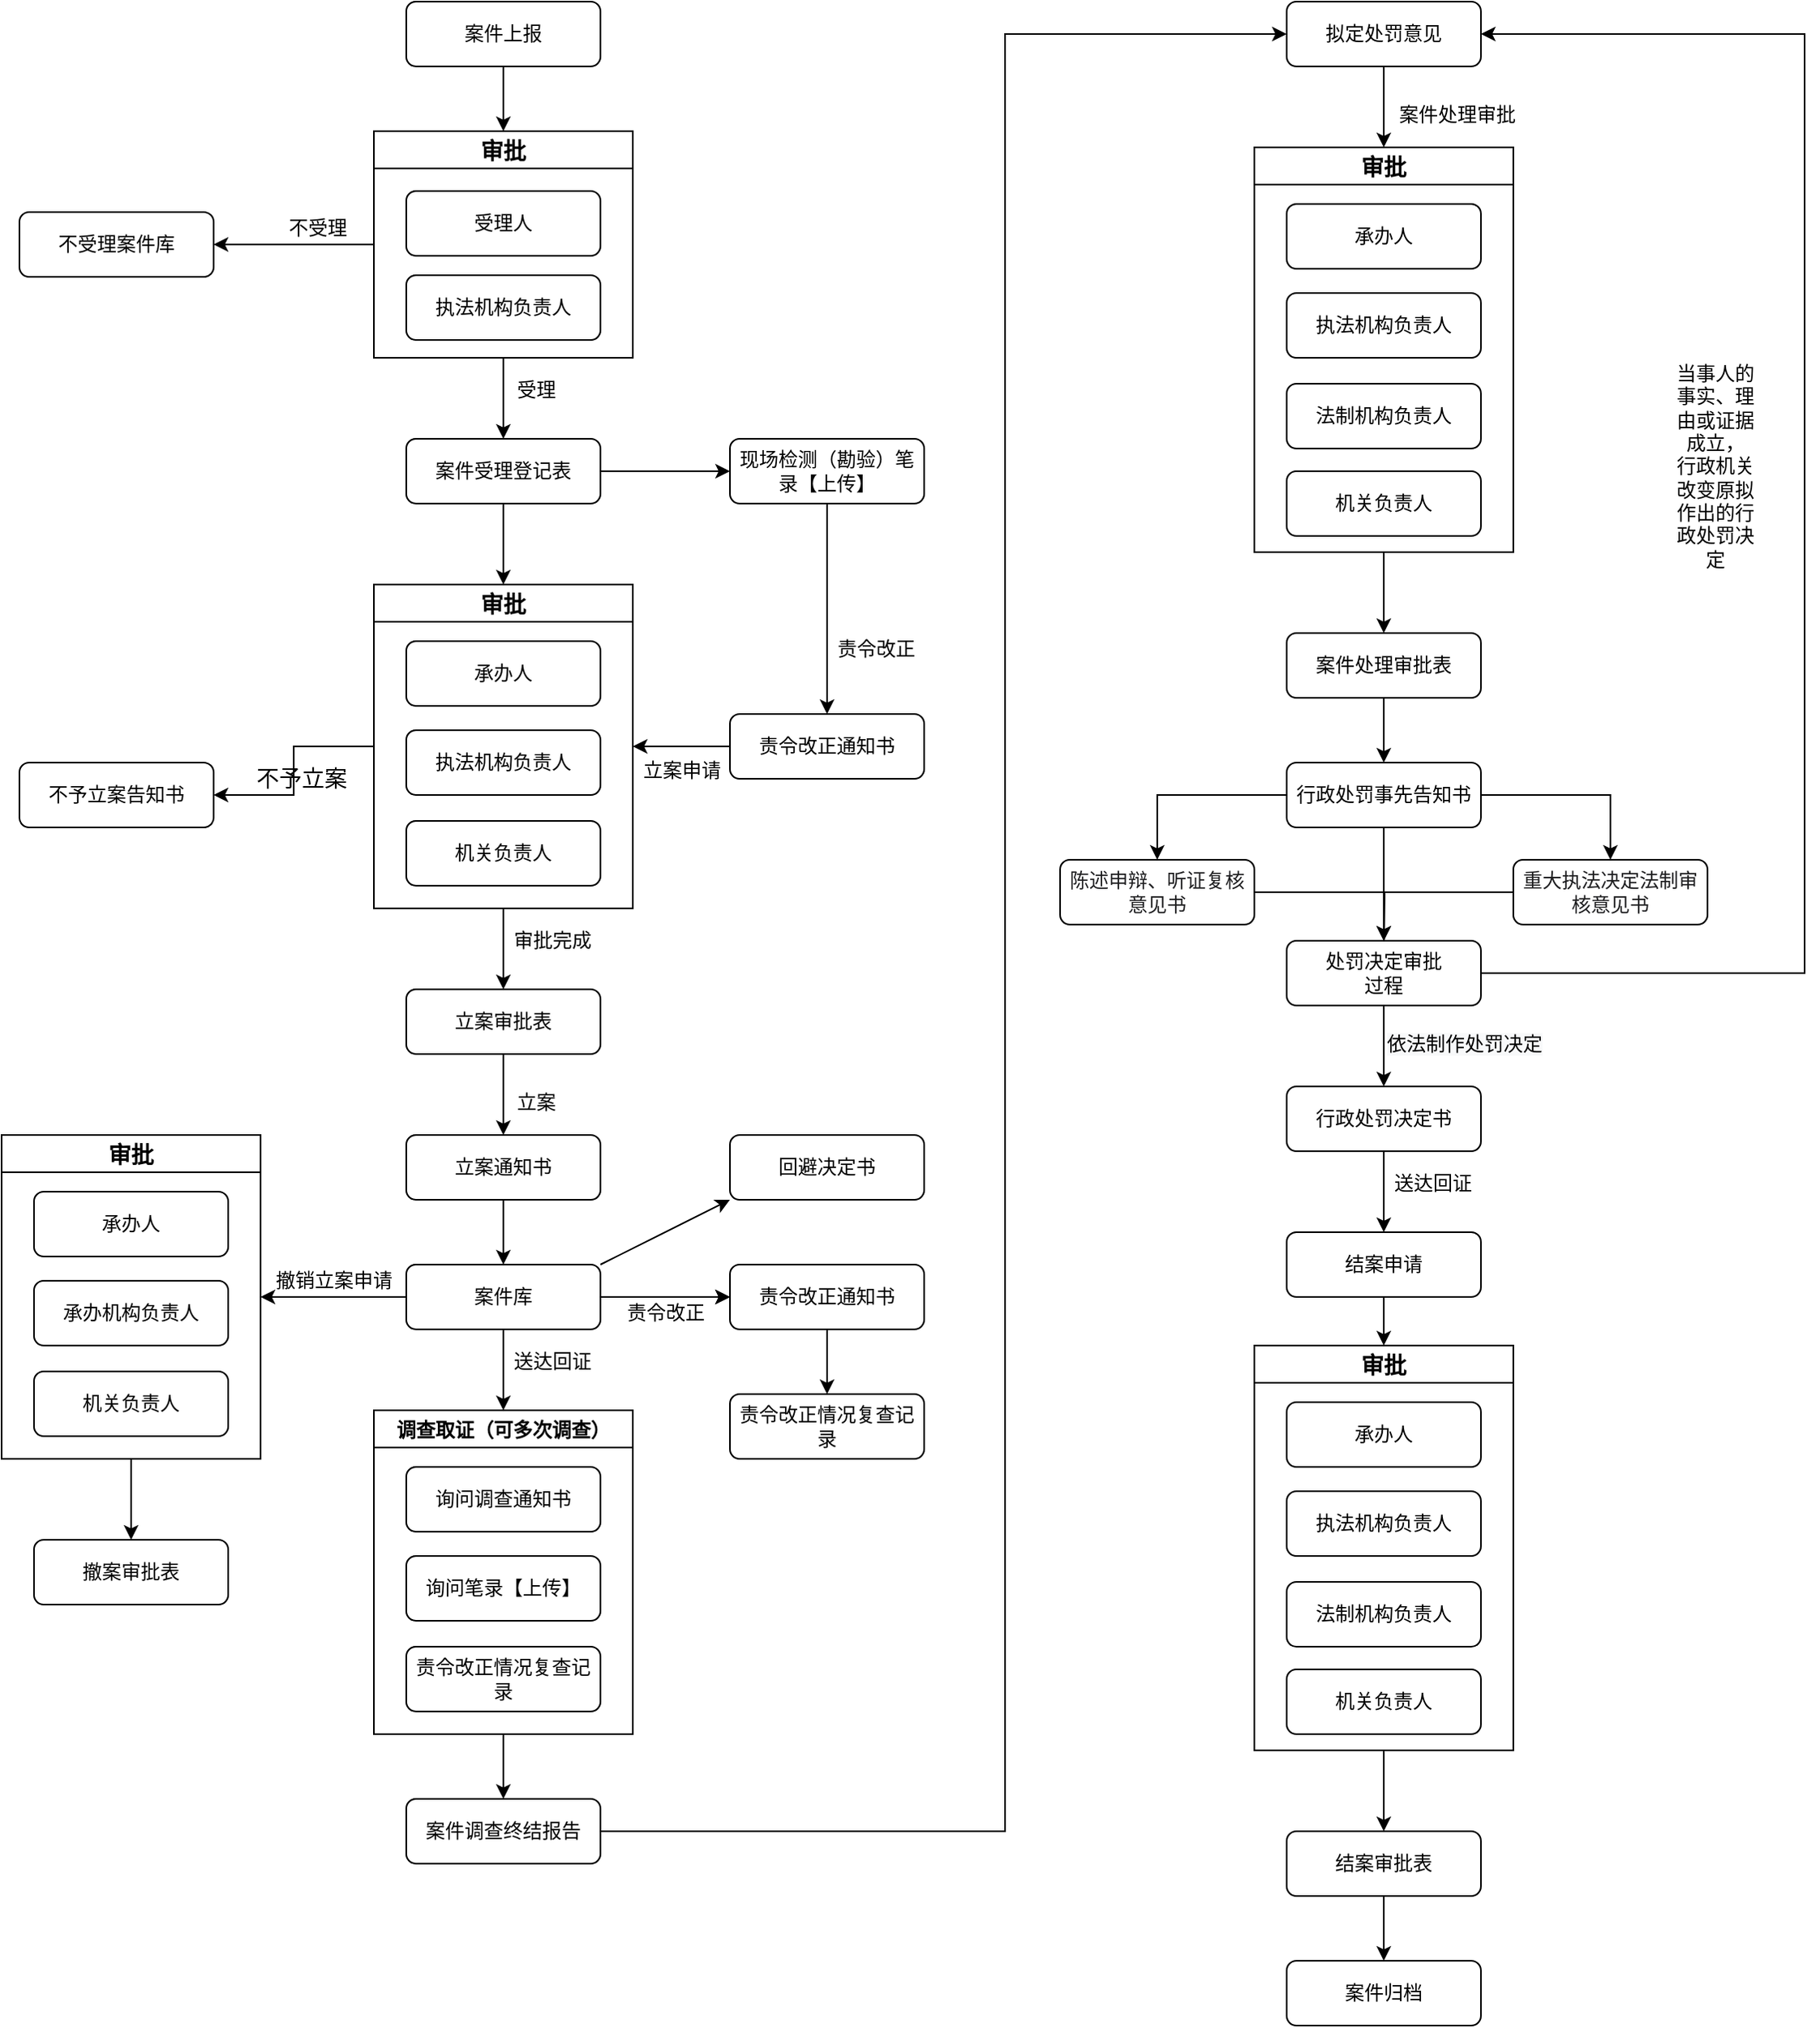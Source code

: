 <mxfile version="20.0.1" type="github">
  <diagram id="AYT4Q2zciEqor3gPtoe8" name="第 1 页">
    <mxGraphModel dx="595" dy="762" grid="1" gridSize="10" guides="1" tooltips="1" connect="1" arrows="1" fold="1" page="1" pageScale="1" pageWidth="827" pageHeight="1169" math="0" shadow="0">
      <root>
        <mxCell id="0" />
        <mxCell id="1" parent="0" />
        <mxCell id="3ToZKMEG0U51xlBFQ3Zl-1" style="edgeStyle=orthogonalEdgeStyle;rounded=0;orthogonalLoop=1;jettySize=auto;html=1;exitX=0.5;exitY=1;exitDx=0;exitDy=0;entryX=0.5;entryY=0;entryDx=0;entryDy=0;fontSize=14;" edge="1" parent="1" source="3ToZKMEG0U51xlBFQ3Zl-2" target="3ToZKMEG0U51xlBFQ3Zl-14">
          <mxGeometry relative="1" as="geometry" />
        </mxCell>
        <mxCell id="3ToZKMEG0U51xlBFQ3Zl-2" value="案件上报" style="rounded=1;whiteSpace=wrap;html=1;fontSize=12;glass=0;strokeWidth=1;shadow=0;" vertex="1" parent="1">
          <mxGeometry x="1250" y="120" width="120" height="40" as="geometry" />
        </mxCell>
        <mxCell id="3ToZKMEG0U51xlBFQ3Zl-3" value="" style="edgeStyle=orthogonalEdgeStyle;rounded=0;orthogonalLoop=1;jettySize=auto;html=1;fontFamily=Helvetica;fontSize=12;fontColor=default;" edge="1" parent="1" source="3ToZKMEG0U51xlBFQ3Zl-5" target="3ToZKMEG0U51xlBFQ3Zl-52">
          <mxGeometry relative="1" as="geometry" />
        </mxCell>
        <mxCell id="3ToZKMEG0U51xlBFQ3Zl-4" style="edgeStyle=orthogonalEdgeStyle;rounded=0;orthogonalLoop=1;jettySize=auto;html=1;entryX=0.5;entryY=0;entryDx=0;entryDy=0;fontFamily=Helvetica;fontSize=12;fontColor=default;" edge="1" parent="1" source="3ToZKMEG0U51xlBFQ3Zl-5" target="3ToZKMEG0U51xlBFQ3Zl-22">
          <mxGeometry relative="1" as="geometry" />
        </mxCell>
        <mxCell id="3ToZKMEG0U51xlBFQ3Zl-5" value="案件受理登记表" style="rounded=1;whiteSpace=wrap;html=1;fontSize=12;glass=0;strokeWidth=1;shadow=0;" vertex="1" parent="1">
          <mxGeometry x="1250" y="390" width="120" height="40" as="geometry" />
        </mxCell>
        <mxCell id="3ToZKMEG0U51xlBFQ3Zl-6" value="" style="edgeStyle=orthogonalEdgeStyle;rounded=0;orthogonalLoop=1;jettySize=auto;html=1;fontSize=14;" edge="1" parent="1" source="3ToZKMEG0U51xlBFQ3Zl-7" target="3ToZKMEG0U51xlBFQ3Zl-9">
          <mxGeometry relative="1" as="geometry" />
        </mxCell>
        <mxCell id="3ToZKMEG0U51xlBFQ3Zl-7" value="立案审批表" style="rounded=1;whiteSpace=wrap;html=1;fontSize=12;glass=0;strokeWidth=1;shadow=0;" vertex="1" parent="1">
          <mxGeometry x="1250" y="730" width="120" height="40" as="geometry" />
        </mxCell>
        <mxCell id="3ToZKMEG0U51xlBFQ3Zl-8" value="" style="edgeStyle=orthogonalEdgeStyle;rounded=0;orthogonalLoop=1;jettySize=auto;html=1;fontFamily=Helvetica;fontSize=12;fontColor=default;" edge="1" parent="1" source="3ToZKMEG0U51xlBFQ3Zl-9" target="3ToZKMEG0U51xlBFQ3Zl-33">
          <mxGeometry relative="1" as="geometry" />
        </mxCell>
        <mxCell id="3ToZKMEG0U51xlBFQ3Zl-9" value="立案通知书" style="rounded=1;whiteSpace=wrap;html=1;fontSize=12;glass=0;strokeWidth=1;shadow=0;" vertex="1" parent="1">
          <mxGeometry x="1250" y="820" width="120" height="40" as="geometry" />
        </mxCell>
        <mxCell id="3ToZKMEG0U51xlBFQ3Zl-10" value="不予立案告知书" style="rounded=1;whiteSpace=wrap;html=1;fontSize=12;glass=0;strokeWidth=1;shadow=0;" vertex="1" parent="1">
          <mxGeometry x="1011" y="590" width="120" height="40" as="geometry" />
        </mxCell>
        <mxCell id="3ToZKMEG0U51xlBFQ3Zl-11" value="不予立案" style="text;html=1;align=center;verticalAlign=middle;resizable=0;points=[];autosize=1;strokeColor=none;fillColor=none;fontSize=14;" vertex="1" parent="1">
          <mxGeometry x="1150" y="590" width="70" height="20" as="geometry" />
        </mxCell>
        <mxCell id="3ToZKMEG0U51xlBFQ3Zl-12" value="" style="edgeStyle=orthogonalEdgeStyle;rounded=0;orthogonalLoop=1;jettySize=auto;html=1;fontFamily=Helvetica;fontSize=12;fontColor=default;entryX=1;entryY=0.5;entryDx=0;entryDy=0;" edge="1" parent="1" source="3ToZKMEG0U51xlBFQ3Zl-14" target="3ToZKMEG0U51xlBFQ3Zl-18">
          <mxGeometry relative="1" as="geometry">
            <mxPoint x="1090" y="320" as="targetPoint" />
          </mxGeometry>
        </mxCell>
        <mxCell id="3ToZKMEG0U51xlBFQ3Zl-13" style="edgeStyle=orthogonalEdgeStyle;rounded=0;orthogonalLoop=1;jettySize=auto;html=1;exitX=0.5;exitY=1;exitDx=0;exitDy=0;fontFamily=Helvetica;fontSize=12;fontColor=default;" edge="1" parent="1" source="3ToZKMEG0U51xlBFQ3Zl-14" target="3ToZKMEG0U51xlBFQ3Zl-5">
          <mxGeometry relative="1" as="geometry" />
        </mxCell>
        <mxCell id="3ToZKMEG0U51xlBFQ3Zl-14" value="审批" style="swimlane;fontSize=14;" vertex="1" parent="1">
          <mxGeometry x="1230" y="200" width="160" height="140" as="geometry" />
        </mxCell>
        <mxCell id="3ToZKMEG0U51xlBFQ3Zl-15" value="受理人" style="rounded=1;whiteSpace=wrap;html=1;fontSize=12;glass=0;strokeWidth=1;shadow=0;" vertex="1" parent="3ToZKMEG0U51xlBFQ3Zl-14">
          <mxGeometry x="20" y="37" width="120" height="40" as="geometry" />
        </mxCell>
        <mxCell id="3ToZKMEG0U51xlBFQ3Zl-16" value="执法机构负责人" style="rounded=1;whiteSpace=wrap;html=1;fontSize=12;glass=0;strokeWidth=1;shadow=0;" vertex="1" parent="3ToZKMEG0U51xlBFQ3Zl-14">
          <mxGeometry x="20" y="89" width="120" height="40" as="geometry" />
        </mxCell>
        <mxCell id="3ToZKMEG0U51xlBFQ3Zl-17" value="不受理" style="text;html=1;align=center;verticalAlign=middle;resizable=0;points=[];autosize=1;strokeColor=none;fillColor=none;fontSize=12;fontFamily=Helvetica;fontColor=default;" vertex="1" parent="1">
          <mxGeometry x="1170" y="250" width="50" height="20" as="geometry" />
        </mxCell>
        <mxCell id="3ToZKMEG0U51xlBFQ3Zl-18" value="不受理案件库" style="rounded=1;whiteSpace=wrap;html=1;fontSize=12;glass=0;strokeWidth=1;shadow=0;" vertex="1" parent="1">
          <mxGeometry x="1011" y="250" width="120" height="40" as="geometry" />
        </mxCell>
        <mxCell id="3ToZKMEG0U51xlBFQ3Zl-19" value="受理" style="text;html=1;align=center;verticalAlign=middle;resizable=0;points=[];autosize=1;strokeColor=none;fillColor=none;fontSize=12;fontFamily=Helvetica;fontColor=default;" vertex="1" parent="1">
          <mxGeometry x="1310" y="350" width="40" height="20" as="geometry" />
        </mxCell>
        <mxCell id="3ToZKMEG0U51xlBFQ3Zl-20" style="edgeStyle=orthogonalEdgeStyle;rounded=0;orthogonalLoop=1;jettySize=auto;html=1;exitX=0.5;exitY=1;exitDx=0;exitDy=0;fontFamily=Helvetica;fontSize=12;fontColor=default;" edge="1" parent="1" source="3ToZKMEG0U51xlBFQ3Zl-22" target="3ToZKMEG0U51xlBFQ3Zl-7">
          <mxGeometry relative="1" as="geometry" />
        </mxCell>
        <mxCell id="3ToZKMEG0U51xlBFQ3Zl-21" style="edgeStyle=orthogonalEdgeStyle;rounded=0;orthogonalLoop=1;jettySize=auto;html=1;exitX=0;exitY=0.5;exitDx=0;exitDy=0;fontFamily=Helvetica;fontSize=12;fontColor=default;" edge="1" parent="1" source="3ToZKMEG0U51xlBFQ3Zl-22" target="3ToZKMEG0U51xlBFQ3Zl-10">
          <mxGeometry relative="1" as="geometry" />
        </mxCell>
        <mxCell id="3ToZKMEG0U51xlBFQ3Zl-22" value="审批" style="swimlane;fontSize=14;" vertex="1" parent="1">
          <mxGeometry x="1230" y="480" width="160" height="200" as="geometry" />
        </mxCell>
        <mxCell id="3ToZKMEG0U51xlBFQ3Zl-23" value="承办人" style="rounded=1;whiteSpace=wrap;html=1;fontSize=12;glass=0;strokeWidth=1;shadow=0;" vertex="1" parent="3ToZKMEG0U51xlBFQ3Zl-22">
          <mxGeometry x="20" y="35" width="120" height="40" as="geometry" />
        </mxCell>
        <mxCell id="3ToZKMEG0U51xlBFQ3Zl-24" value="执法机构负责人" style="rounded=1;whiteSpace=wrap;html=1;fontSize=12;glass=0;strokeWidth=1;shadow=0;" vertex="1" parent="3ToZKMEG0U51xlBFQ3Zl-22">
          <mxGeometry x="20" y="90" width="120" height="40" as="geometry" />
        </mxCell>
        <mxCell id="3ToZKMEG0U51xlBFQ3Zl-25" value="机关负责人" style="rounded=1;whiteSpace=wrap;html=1;fontSize=12;glass=0;strokeWidth=1;shadow=0;" vertex="1" parent="3ToZKMEG0U51xlBFQ3Zl-22">
          <mxGeometry x="20" y="146" width="120" height="40" as="geometry" />
        </mxCell>
        <mxCell id="3ToZKMEG0U51xlBFQ3Zl-26" value="立案申请" style="text;html=1;align=center;verticalAlign=middle;resizable=0;points=[];autosize=1;strokeColor=none;fillColor=none;fontSize=12;fontFamily=Helvetica;fontColor=default;" vertex="1" parent="1">
          <mxGeometry x="1390" y="585" width="60" height="20" as="geometry" />
        </mxCell>
        <mxCell id="3ToZKMEG0U51xlBFQ3Zl-27" value="立案" style="text;html=1;align=center;verticalAlign=middle;resizable=0;points=[];autosize=1;strokeColor=none;fillColor=none;fontSize=12;fontFamily=Helvetica;fontColor=default;" vertex="1" parent="1">
          <mxGeometry x="1310" y="790" width="40" height="20" as="geometry" />
        </mxCell>
        <mxCell id="3ToZKMEG0U51xlBFQ3Zl-28" value="" style="edgeStyle=orthogonalEdgeStyle;rounded=0;orthogonalLoop=1;jettySize=auto;html=1;fontFamily=Helvetica;fontSize=12;fontColor=default;entryX=0.5;entryY=0;entryDx=0;entryDy=0;" edge="1" parent="1" source="3ToZKMEG0U51xlBFQ3Zl-33" target="3ToZKMEG0U51xlBFQ3Zl-42">
          <mxGeometry relative="1" as="geometry">
            <mxPoint x="1310" y="1100" as="targetPoint" />
          </mxGeometry>
        </mxCell>
        <mxCell id="3ToZKMEG0U51xlBFQ3Zl-30" value="" style="edgeStyle=orthogonalEdgeStyle;rounded=0;orthogonalLoop=1;jettySize=auto;html=1;fontFamily=Helvetica;fontSize=12;fontColor=default;" edge="1" parent="1" source="3ToZKMEG0U51xlBFQ3Zl-33" target="3ToZKMEG0U51xlBFQ3Zl-47">
          <mxGeometry relative="1" as="geometry" />
        </mxCell>
        <mxCell id="3ToZKMEG0U51xlBFQ3Zl-31" value="" style="edgeStyle=orthogonalEdgeStyle;rounded=0;orthogonalLoop=1;jettySize=auto;html=1;fontFamily=Helvetica;fontSize=12;fontColor=default;" edge="1" parent="1" source="3ToZKMEG0U51xlBFQ3Zl-33" target="3ToZKMEG0U51xlBFQ3Zl-47">
          <mxGeometry relative="1" as="geometry" />
        </mxCell>
        <mxCell id="3ToZKMEG0U51xlBFQ3Zl-32" style="rounded=0;orthogonalLoop=1;jettySize=auto;html=1;exitX=1;exitY=0;exitDx=0;exitDy=0;entryX=0;entryY=1;entryDx=0;entryDy=0;fontFamily=Helvetica;fontSize=12;fontColor=default;" edge="1" parent="1" source="3ToZKMEG0U51xlBFQ3Zl-33" target="3ToZKMEG0U51xlBFQ3Zl-49">
          <mxGeometry relative="1" as="geometry" />
        </mxCell>
        <mxCell id="3ToZKMEG0U51xlBFQ3Zl-99" style="edgeStyle=orthogonalEdgeStyle;rounded=0;orthogonalLoop=1;jettySize=auto;html=1;entryX=1;entryY=0.5;entryDx=0;entryDy=0;" edge="1" parent="1" source="3ToZKMEG0U51xlBFQ3Zl-33" target="3ToZKMEG0U51xlBFQ3Zl-36">
          <mxGeometry relative="1" as="geometry" />
        </mxCell>
        <mxCell id="3ToZKMEG0U51xlBFQ3Zl-33" value="案件库" style="rounded=1;whiteSpace=wrap;html=1;fontSize=12;glass=0;strokeWidth=1;shadow=0;" vertex="1" parent="1">
          <mxGeometry x="1250" y="900" width="120" height="40" as="geometry" />
        </mxCell>
        <mxCell id="3ToZKMEG0U51xlBFQ3Zl-34" value="撤案审批表" style="rounded=1;whiteSpace=wrap;html=1;fontSize=12;glass=0;strokeWidth=1;shadow=0;" vertex="1" parent="1">
          <mxGeometry x="1020" y="1070" width="120" height="40" as="geometry" />
        </mxCell>
        <mxCell id="3ToZKMEG0U51xlBFQ3Zl-35" style="edgeStyle=orthogonalEdgeStyle;rounded=0;orthogonalLoop=1;jettySize=auto;html=1;fontFamily=Helvetica;fontSize=12;fontColor=default;" edge="1" parent="1" source="3ToZKMEG0U51xlBFQ3Zl-36" target="3ToZKMEG0U51xlBFQ3Zl-34">
          <mxGeometry relative="1" as="geometry" />
        </mxCell>
        <mxCell id="3ToZKMEG0U51xlBFQ3Zl-36" value="审批" style="swimlane;fontSize=14;" vertex="1" parent="1">
          <mxGeometry x="1000" y="820" width="160" height="200" as="geometry" />
        </mxCell>
        <mxCell id="3ToZKMEG0U51xlBFQ3Zl-37" value="承办人" style="rounded=1;whiteSpace=wrap;html=1;fontSize=12;glass=0;strokeWidth=1;shadow=0;" vertex="1" parent="3ToZKMEG0U51xlBFQ3Zl-36">
          <mxGeometry x="20" y="35" width="120" height="40" as="geometry" />
        </mxCell>
        <mxCell id="3ToZKMEG0U51xlBFQ3Zl-38" value="承办机构负责人" style="rounded=1;whiteSpace=wrap;html=1;fontSize=12;glass=0;strokeWidth=1;shadow=0;" vertex="1" parent="3ToZKMEG0U51xlBFQ3Zl-36">
          <mxGeometry x="20" y="90" width="120" height="40" as="geometry" />
        </mxCell>
        <mxCell id="3ToZKMEG0U51xlBFQ3Zl-39" value="机关负责人" style="rounded=1;whiteSpace=wrap;html=1;fontSize=12;glass=0;strokeWidth=1;shadow=0;" vertex="1" parent="3ToZKMEG0U51xlBFQ3Zl-36">
          <mxGeometry x="20" y="146" width="120" height="40" as="geometry" />
        </mxCell>
        <mxCell id="3ToZKMEG0U51xlBFQ3Zl-40" value="撤销立案申请" style="text;html=1;align=center;verticalAlign=middle;resizable=0;points=[];autosize=1;strokeColor=none;fillColor=none;fontSize=12;fontFamily=Helvetica;fontColor=default;" vertex="1" parent="1">
          <mxGeometry x="1160" y="900" width="90" height="20" as="geometry" />
        </mxCell>
        <mxCell id="3ToZKMEG0U51xlBFQ3Zl-41" style="edgeStyle=orthogonalEdgeStyle;rounded=0;orthogonalLoop=1;jettySize=auto;html=1;fontFamily=Helvetica;fontSize=12;fontColor=default;" edge="1" parent="1" source="3ToZKMEG0U51xlBFQ3Zl-42" target="3ToZKMEG0U51xlBFQ3Zl-59">
          <mxGeometry relative="1" as="geometry" />
        </mxCell>
        <mxCell id="3ToZKMEG0U51xlBFQ3Zl-42" value="调查取证（可多次调查）" style="swimlane;fontSize=12;" vertex="1" parent="1">
          <mxGeometry x="1230" y="990" width="160" height="200" as="geometry" />
        </mxCell>
        <mxCell id="3ToZKMEG0U51xlBFQ3Zl-43" value="询问调查通知书" style="rounded=1;whiteSpace=wrap;html=1;fontSize=12;glass=0;strokeWidth=1;shadow=0;" vertex="1" parent="3ToZKMEG0U51xlBFQ3Zl-42">
          <mxGeometry x="20" y="35" width="120" height="40" as="geometry" />
        </mxCell>
        <mxCell id="3ToZKMEG0U51xlBFQ3Zl-44" value="询问笔录【上传】" style="rounded=1;whiteSpace=wrap;html=1;fontSize=12;glass=0;strokeWidth=1;shadow=0;" vertex="1" parent="3ToZKMEG0U51xlBFQ3Zl-42">
          <mxGeometry x="20" y="90" width="120" height="40" as="geometry" />
        </mxCell>
        <mxCell id="3ToZKMEG0U51xlBFQ3Zl-45" value="责令改正情况复查记录" style="rounded=1;whiteSpace=wrap;html=1;fontSize=12;glass=0;strokeWidth=1;shadow=0;" vertex="1" parent="3ToZKMEG0U51xlBFQ3Zl-42">
          <mxGeometry x="20" y="146" width="120" height="40" as="geometry" />
        </mxCell>
        <mxCell id="3ToZKMEG0U51xlBFQ3Zl-46" value="" style="edgeStyle=orthogonalEdgeStyle;rounded=0;orthogonalLoop=1;jettySize=auto;html=1;fontFamily=Helvetica;fontSize=12;fontColor=default;" edge="1" parent="1" source="3ToZKMEG0U51xlBFQ3Zl-47" target="3ToZKMEG0U51xlBFQ3Zl-48">
          <mxGeometry relative="1" as="geometry" />
        </mxCell>
        <mxCell id="3ToZKMEG0U51xlBFQ3Zl-47" value="责令改正通知书" style="rounded=1;whiteSpace=wrap;html=1;fontSize=12;glass=0;strokeWidth=1;shadow=0;" vertex="1" parent="1">
          <mxGeometry x="1450" y="900" width="120" height="40" as="geometry" />
        </mxCell>
        <mxCell id="3ToZKMEG0U51xlBFQ3Zl-48" value="责令改正情况复查记录" style="rounded=1;whiteSpace=wrap;html=1;fontSize=12;glass=0;strokeWidth=1;shadow=0;" vertex="1" parent="1">
          <mxGeometry x="1450" y="980" width="120" height="40" as="geometry" />
        </mxCell>
        <mxCell id="3ToZKMEG0U51xlBFQ3Zl-49" value="回避决定书" style="rounded=1;whiteSpace=wrap;html=1;fontSize=12;glass=0;strokeWidth=1;shadow=0;" vertex="1" parent="1">
          <mxGeometry x="1450" y="820" width="120" height="40" as="geometry" />
        </mxCell>
        <mxCell id="3ToZKMEG0U51xlBFQ3Zl-50" value="责令改正" style="text;html=1;align=center;verticalAlign=middle;resizable=0;points=[];autosize=1;strokeColor=none;fillColor=none;fontSize=12;fontFamily=Helvetica;fontColor=default;" vertex="1" parent="1">
          <mxGeometry x="1380" y="920" width="60" height="20" as="geometry" />
        </mxCell>
        <mxCell id="3ToZKMEG0U51xlBFQ3Zl-51" style="edgeStyle=orthogonalEdgeStyle;rounded=0;orthogonalLoop=1;jettySize=auto;html=1;entryX=0.5;entryY=0;entryDx=0;entryDy=0;fontFamily=Helvetica;fontSize=12;fontColor=default;" edge="1" parent="1" source="3ToZKMEG0U51xlBFQ3Zl-52" target="3ToZKMEG0U51xlBFQ3Zl-54">
          <mxGeometry relative="1" as="geometry" />
        </mxCell>
        <mxCell id="3ToZKMEG0U51xlBFQ3Zl-52" value="现场检测（勘验）笔录【上传】" style="rounded=1;whiteSpace=wrap;html=1;fontSize=12;glass=0;strokeWidth=1;shadow=0;" vertex="1" parent="1">
          <mxGeometry x="1450" y="390" width="120" height="40" as="geometry" />
        </mxCell>
        <mxCell id="3ToZKMEG0U51xlBFQ3Zl-53" style="edgeStyle=orthogonalEdgeStyle;rounded=0;orthogonalLoop=1;jettySize=auto;html=1;entryX=1;entryY=0.5;entryDx=0;entryDy=0;fontFamily=Helvetica;fontSize=12;fontColor=default;" edge="1" parent="1" source="3ToZKMEG0U51xlBFQ3Zl-54" target="3ToZKMEG0U51xlBFQ3Zl-22">
          <mxGeometry relative="1" as="geometry" />
        </mxCell>
        <mxCell id="3ToZKMEG0U51xlBFQ3Zl-54" value="责令改正通知书" style="rounded=1;whiteSpace=wrap;html=1;fontSize=12;glass=0;strokeWidth=1;shadow=0;" vertex="1" parent="1">
          <mxGeometry x="1450" y="560" width="120" height="40" as="geometry" />
        </mxCell>
        <mxCell id="3ToZKMEG0U51xlBFQ3Zl-55" value="责令改正" style="text;html=1;align=center;verticalAlign=middle;resizable=0;points=[];autosize=1;strokeColor=none;fillColor=none;fontSize=12;fontFamily=Helvetica;fontColor=default;" vertex="1" parent="1">
          <mxGeometry x="1510" y="510" width="60" height="20" as="geometry" />
        </mxCell>
        <mxCell id="3ToZKMEG0U51xlBFQ3Zl-56" value="审批完成" style="text;html=1;align=center;verticalAlign=middle;resizable=0;points=[];autosize=1;strokeColor=none;fillColor=none;fontSize=12;fontFamily=Helvetica;fontColor=default;" vertex="1" parent="1">
          <mxGeometry x="1310" y="690" width="60" height="20" as="geometry" />
        </mxCell>
        <mxCell id="3ToZKMEG0U51xlBFQ3Zl-57" value="送达回证" style="text;html=1;align=center;verticalAlign=middle;resizable=0;points=[];autosize=1;strokeColor=none;fillColor=none;fontSize=12;fontFamily=Helvetica;fontColor=default;" vertex="1" parent="1">
          <mxGeometry x="1310" y="950" width="60" height="20" as="geometry" />
        </mxCell>
        <mxCell id="3ToZKMEG0U51xlBFQ3Zl-103" style="edgeStyle=orthogonalEdgeStyle;rounded=0;orthogonalLoop=1;jettySize=auto;html=1;exitX=1;exitY=0.5;exitDx=0;exitDy=0;entryX=0;entryY=0.5;entryDx=0;entryDy=0;" edge="1" parent="1" source="3ToZKMEG0U51xlBFQ3Zl-59" target="3ToZKMEG0U51xlBFQ3Zl-61">
          <mxGeometry relative="1" as="geometry">
            <Array as="points">
              <mxPoint x="1620" y="1250" />
              <mxPoint x="1620" y="140" />
            </Array>
          </mxGeometry>
        </mxCell>
        <mxCell id="3ToZKMEG0U51xlBFQ3Zl-59" value="案件调查终结报告" style="rounded=1;whiteSpace=wrap;html=1;fontSize=12;glass=0;strokeWidth=1;shadow=0;" vertex="1" parent="1">
          <mxGeometry x="1250" y="1230" width="120" height="40" as="geometry" />
        </mxCell>
        <mxCell id="3ToZKMEG0U51xlBFQ3Zl-60" value="" style="edgeStyle=orthogonalEdgeStyle;rounded=0;orthogonalLoop=1;jettySize=auto;html=1;fontFamily=Helvetica;fontSize=12;fontColor=default;entryX=0.5;entryY=0;entryDx=0;entryDy=0;" edge="1" parent="1" source="3ToZKMEG0U51xlBFQ3Zl-61" target="3ToZKMEG0U51xlBFQ3Zl-63">
          <mxGeometry relative="1" as="geometry">
            <mxPoint x="1854" y="400" as="targetPoint" />
          </mxGeometry>
        </mxCell>
        <mxCell id="3ToZKMEG0U51xlBFQ3Zl-61" value="拟定处罚意见" style="rounded=1;whiteSpace=wrap;html=1;fontSize=12;glass=0;strokeWidth=1;shadow=0;" vertex="1" parent="1">
          <mxGeometry x="1794" y="120" width="120" height="40" as="geometry" />
        </mxCell>
        <mxCell id="3ToZKMEG0U51xlBFQ3Zl-101" style="edgeStyle=orthogonalEdgeStyle;rounded=0;orthogonalLoop=1;jettySize=auto;html=1;entryX=0.5;entryY=0;entryDx=0;entryDy=0;" edge="1" parent="1" source="3ToZKMEG0U51xlBFQ3Zl-63" target="3ToZKMEG0U51xlBFQ3Zl-70">
          <mxGeometry relative="1" as="geometry" />
        </mxCell>
        <mxCell id="3ToZKMEG0U51xlBFQ3Zl-63" value="审批" style="swimlane;fontSize=14;" vertex="1" parent="1">
          <mxGeometry x="1774" y="210" width="160" height="250" as="geometry" />
        </mxCell>
        <mxCell id="3ToZKMEG0U51xlBFQ3Zl-64" value="承办人" style="rounded=1;whiteSpace=wrap;html=1;fontSize=12;glass=0;strokeWidth=1;shadow=0;" vertex="1" parent="3ToZKMEG0U51xlBFQ3Zl-63">
          <mxGeometry x="20" y="35" width="120" height="40" as="geometry" />
        </mxCell>
        <mxCell id="3ToZKMEG0U51xlBFQ3Zl-65" value="执法机构负责人" style="rounded=1;whiteSpace=wrap;html=1;fontSize=12;glass=0;strokeWidth=1;shadow=0;" vertex="1" parent="3ToZKMEG0U51xlBFQ3Zl-63">
          <mxGeometry x="20" y="90" width="120" height="40" as="geometry" />
        </mxCell>
        <mxCell id="3ToZKMEG0U51xlBFQ3Zl-66" value="法制机构负责人" style="rounded=1;whiteSpace=wrap;html=1;fontSize=12;glass=0;strokeWidth=1;shadow=0;" vertex="1" parent="3ToZKMEG0U51xlBFQ3Zl-63">
          <mxGeometry x="20" y="146" width="120" height="40" as="geometry" />
        </mxCell>
        <mxCell id="3ToZKMEG0U51xlBFQ3Zl-68" value="机关负责人" style="rounded=1;whiteSpace=wrap;html=1;fontSize=12;glass=0;strokeWidth=1;shadow=0;" vertex="1" parent="3ToZKMEG0U51xlBFQ3Zl-63">
          <mxGeometry x="20" y="200" width="120" height="40" as="geometry" />
        </mxCell>
        <mxCell id="3ToZKMEG0U51xlBFQ3Zl-67" value="案件处理审批" style="text;html=1;align=center;verticalAlign=middle;resizable=0;points=[];autosize=1;strokeColor=none;fillColor=none;fontSize=12;fontFamily=Helvetica;fontColor=default;" vertex="1" parent="1">
          <mxGeometry x="1854" y="180" width="90" height="20" as="geometry" />
        </mxCell>
        <mxCell id="3ToZKMEG0U51xlBFQ3Zl-69" value="" style="edgeStyle=orthogonalEdgeStyle;rounded=0;orthogonalLoop=1;jettySize=auto;html=1;fontFamily=Helvetica;fontSize=12;fontColor=default;" edge="1" parent="1" source="3ToZKMEG0U51xlBFQ3Zl-70" target="3ToZKMEG0U51xlBFQ3Zl-74">
          <mxGeometry relative="1" as="geometry" />
        </mxCell>
        <mxCell id="3ToZKMEG0U51xlBFQ3Zl-70" value="案件处理审批表" style="rounded=1;whiteSpace=wrap;html=1;fontSize=12;glass=0;strokeWidth=1;shadow=0;" vertex="1" parent="1">
          <mxGeometry x="1794" y="510" width="120" height="40" as="geometry" />
        </mxCell>
        <mxCell id="3ToZKMEG0U51xlBFQ3Zl-71" value="" style="edgeStyle=orthogonalEdgeStyle;rounded=0;orthogonalLoop=1;jettySize=auto;html=1;fontFamily=Helvetica;fontSize=12;fontColor=default;" edge="1" parent="1" source="3ToZKMEG0U51xlBFQ3Zl-74" target="3ToZKMEG0U51xlBFQ3Zl-81">
          <mxGeometry relative="1" as="geometry" />
        </mxCell>
        <mxCell id="3ToZKMEG0U51xlBFQ3Zl-72" style="edgeStyle=orthogonalEdgeStyle;rounded=0;orthogonalLoop=1;jettySize=auto;html=1;entryX=0.5;entryY=0;entryDx=0;entryDy=0;fontFamily=Helvetica;fontSize=12;fontColor=default;" edge="1" parent="1" source="3ToZKMEG0U51xlBFQ3Zl-74" target="3ToZKMEG0U51xlBFQ3Zl-77">
          <mxGeometry relative="1" as="geometry" />
        </mxCell>
        <mxCell id="3ToZKMEG0U51xlBFQ3Zl-73" style="edgeStyle=orthogonalEdgeStyle;rounded=0;orthogonalLoop=1;jettySize=auto;html=1;exitX=1;exitY=0.5;exitDx=0;exitDy=0;entryX=0.5;entryY=0;entryDx=0;entryDy=0;fontFamily=Helvetica;fontSize=12;fontColor=default;" edge="1" parent="1" source="3ToZKMEG0U51xlBFQ3Zl-74" target="3ToZKMEG0U51xlBFQ3Zl-79">
          <mxGeometry relative="1" as="geometry" />
        </mxCell>
        <mxCell id="3ToZKMEG0U51xlBFQ3Zl-74" value="行政处罚事先告知书" style="rounded=1;whiteSpace=wrap;html=1;fontSize=12;glass=0;strokeWidth=1;shadow=0;" vertex="1" parent="1">
          <mxGeometry x="1794" y="590" width="120" height="40" as="geometry" />
        </mxCell>
        <mxCell id="3ToZKMEG0U51xlBFQ3Zl-75" style="edgeStyle=orthogonalEdgeStyle;rounded=0;orthogonalLoop=1;jettySize=auto;html=1;entryX=0.5;entryY=0;entryDx=0;entryDy=0;fontFamily=Helvetica;fontSize=12;fontColor=default;" edge="1" parent="1" source="3ToZKMEG0U51xlBFQ3Zl-77" target="3ToZKMEG0U51xlBFQ3Zl-81">
          <mxGeometry relative="1" as="geometry" />
        </mxCell>
        <mxCell id="3ToZKMEG0U51xlBFQ3Zl-76" style="edgeStyle=orthogonalEdgeStyle;rounded=0;orthogonalLoop=1;jettySize=auto;html=1;entryX=1;entryY=0.5;entryDx=0;entryDy=0;fontFamily=Helvetica;fontSize=12;fontColor=default;exitX=0;exitY=0.5;exitDx=0;exitDy=0;" edge="1" parent="1" source="3ToZKMEG0U51xlBFQ3Zl-81" target="3ToZKMEG0U51xlBFQ3Zl-61">
          <mxGeometry relative="1" as="geometry">
            <Array as="points">
              <mxPoint x="2114" y="720" />
              <mxPoint x="2114" y="140" />
            </Array>
          </mxGeometry>
        </mxCell>
        <mxCell id="3ToZKMEG0U51xlBFQ3Zl-77" value="&lt;span style=&quot;color: rgb(29, 29, 31); font-family: SourceSansPro, -apple-system, &amp;quot;PingFang SC&amp;quot;, &amp;quot;Apple Color Emoji&amp;quot;, BlinkMacSystemFont, Helvetica, Arial, &amp;quot;Segoe UI Emoji&amp;quot;, &amp;quot;Segoe UI Symbol&amp;quot;, &amp;quot;Microsoft YaHei&amp;quot;, 微软雅黑, 黑体, Heiti, sans-serif, SimSun, 宋体, serif; text-align: start; background-color: rgb(255, 255, 255);&quot;&gt;&lt;font style=&quot;font-size: 12px;&quot;&gt;陈述申辩、听证复核意见书&lt;/font&gt;&lt;/span&gt;" style="rounded=1;whiteSpace=wrap;html=1;fontSize=12;glass=0;strokeWidth=1;shadow=0;" vertex="1" parent="1">
          <mxGeometry x="1654" y="650" width="120" height="40" as="geometry" />
        </mxCell>
        <mxCell id="3ToZKMEG0U51xlBFQ3Zl-78" style="edgeStyle=orthogonalEdgeStyle;rounded=0;orthogonalLoop=1;jettySize=auto;html=1;fontFamily=Helvetica;fontSize=12;fontColor=default;" edge="1" parent="1" source="3ToZKMEG0U51xlBFQ3Zl-79">
          <mxGeometry relative="1" as="geometry">
            <mxPoint x="1854" y="710" as="targetPoint" />
          </mxGeometry>
        </mxCell>
        <mxCell id="3ToZKMEG0U51xlBFQ3Zl-79" value="&lt;span style=&quot;color: rgb(29, 29, 31); font-family: SourceSansPro, -apple-system, &amp;quot;PingFang SC&amp;quot;, &amp;quot;Apple Color Emoji&amp;quot;, BlinkMacSystemFont, Helvetica, Arial, &amp;quot;Segoe UI Emoji&amp;quot;, &amp;quot;Segoe UI Symbol&amp;quot;, &amp;quot;Microsoft YaHei&amp;quot;, 微软雅黑, 黑体, Heiti, sans-serif, SimSun, 宋体, serif; text-align: start; background-color: rgb(255, 255, 255);&quot;&gt;&lt;font style=&quot;font-size: 12px;&quot;&gt;重大执法决定法制审核意见书&lt;/font&gt;&lt;/span&gt;" style="rounded=1;whiteSpace=wrap;html=1;fontSize=12;glass=0;strokeWidth=1;shadow=0;" vertex="1" parent="1">
          <mxGeometry x="1934" y="650" width="120" height="40" as="geometry" />
        </mxCell>
        <mxCell id="3ToZKMEG0U51xlBFQ3Zl-80" value="" style="edgeStyle=orthogonalEdgeStyle;rounded=0;orthogonalLoop=1;jettySize=auto;html=1;fontFamily=Helvetica;fontSize=12;fontColor=default;" edge="1" parent="1" source="3ToZKMEG0U51xlBFQ3Zl-81" target="3ToZKMEG0U51xlBFQ3Zl-83">
          <mxGeometry relative="1" as="geometry" />
        </mxCell>
        <mxCell id="3ToZKMEG0U51xlBFQ3Zl-81" value="处罚决定审批&lt;br&gt;过程" style="rounded=1;whiteSpace=wrap;html=1;fontSize=12;glass=0;strokeWidth=1;shadow=0;" vertex="1" parent="1">
          <mxGeometry x="1794" y="700" width="120" height="40" as="geometry" />
        </mxCell>
        <mxCell id="3ToZKMEG0U51xlBFQ3Zl-82" value="" style="edgeStyle=orthogonalEdgeStyle;rounded=0;orthogonalLoop=1;jettySize=auto;html=1;fontFamily=Helvetica;fontSize=12;fontColor=default;" edge="1" parent="1" source="3ToZKMEG0U51xlBFQ3Zl-83" target="3ToZKMEG0U51xlBFQ3Zl-86">
          <mxGeometry relative="1" as="geometry" />
        </mxCell>
        <mxCell id="3ToZKMEG0U51xlBFQ3Zl-83" value="行政处罚决定书" style="rounded=1;whiteSpace=wrap;html=1;fontSize=12;glass=0;strokeWidth=1;shadow=0;" vertex="1" parent="1">
          <mxGeometry x="1794" y="790" width="120" height="40" as="geometry" />
        </mxCell>
        <mxCell id="3ToZKMEG0U51xlBFQ3Zl-84" value="&lt;span style=&quot;color: rgb(0, 0, 0); font-family: Helvetica; font-size: 12px; font-style: normal; font-variant-ligatures: normal; font-variant-caps: normal; font-weight: 400; letter-spacing: normal; orphans: 2; text-align: center; text-indent: 0px; text-transform: none; widows: 2; word-spacing: 0px; -webkit-text-stroke-width: 0px; background-color: rgb(248, 249, 250); text-decoration-thickness: initial; text-decoration-style: initial; text-decoration-color: initial; float: none; display: inline !important;&quot;&gt;依法制作处罚决定&lt;/span&gt;" style="text;whiteSpace=wrap;html=1;fontSize=12;fontFamily=Helvetica;fontColor=default;" vertex="1" parent="1">
          <mxGeometry x="1854" y="750" width="120" height="30" as="geometry" />
        </mxCell>
        <mxCell id="3ToZKMEG0U51xlBFQ3Zl-85" style="edgeStyle=orthogonalEdgeStyle;rounded=0;orthogonalLoop=1;jettySize=auto;html=1;entryX=0.5;entryY=0;entryDx=0;entryDy=0;fontFamily=Helvetica;fontSize=12;fontColor=default;" edge="1" parent="1" source="3ToZKMEG0U51xlBFQ3Zl-86" target="3ToZKMEG0U51xlBFQ3Zl-88">
          <mxGeometry relative="1" as="geometry" />
        </mxCell>
        <mxCell id="3ToZKMEG0U51xlBFQ3Zl-86" value="结案申请" style="rounded=1;whiteSpace=wrap;html=1;fontSize=12;glass=0;strokeWidth=1;shadow=0;" vertex="1" parent="1">
          <mxGeometry x="1794" y="880" width="120" height="40" as="geometry" />
        </mxCell>
        <mxCell id="3ToZKMEG0U51xlBFQ3Zl-87" value="送达回证" style="text;html=1;align=center;verticalAlign=middle;resizable=0;points=[];autosize=1;strokeColor=none;fillColor=none;fontSize=12;fontFamily=Helvetica;fontColor=default;" vertex="1" parent="1">
          <mxGeometry x="1854" y="840" width="60" height="20" as="geometry" />
        </mxCell>
        <mxCell id="3ToZKMEG0U51xlBFQ3Zl-102" style="edgeStyle=orthogonalEdgeStyle;rounded=0;orthogonalLoop=1;jettySize=auto;html=1;entryX=0.5;entryY=0;entryDx=0;entryDy=0;" edge="1" parent="1" source="3ToZKMEG0U51xlBFQ3Zl-88" target="3ToZKMEG0U51xlBFQ3Zl-94">
          <mxGeometry relative="1" as="geometry" />
        </mxCell>
        <mxCell id="3ToZKMEG0U51xlBFQ3Zl-88" value="审批" style="swimlane;fontSize=14;" vertex="1" parent="1">
          <mxGeometry x="1774" y="950" width="160" height="250" as="geometry" />
        </mxCell>
        <mxCell id="3ToZKMEG0U51xlBFQ3Zl-89" value="承办人" style="rounded=1;whiteSpace=wrap;html=1;fontSize=12;glass=0;strokeWidth=1;shadow=0;" vertex="1" parent="3ToZKMEG0U51xlBFQ3Zl-88">
          <mxGeometry x="20" y="35" width="120" height="40" as="geometry" />
        </mxCell>
        <mxCell id="3ToZKMEG0U51xlBFQ3Zl-90" value="执法机构负责人" style="rounded=1;whiteSpace=wrap;html=1;fontSize=12;glass=0;strokeWidth=1;shadow=0;" vertex="1" parent="3ToZKMEG0U51xlBFQ3Zl-88">
          <mxGeometry x="20" y="90" width="120" height="40" as="geometry" />
        </mxCell>
        <mxCell id="3ToZKMEG0U51xlBFQ3Zl-91" value="法制机构负责人" style="rounded=1;whiteSpace=wrap;html=1;fontSize=12;glass=0;strokeWidth=1;shadow=0;" vertex="1" parent="3ToZKMEG0U51xlBFQ3Zl-88">
          <mxGeometry x="20" y="146" width="120" height="40" as="geometry" />
        </mxCell>
        <mxCell id="3ToZKMEG0U51xlBFQ3Zl-92" value="机关负责人" style="rounded=1;whiteSpace=wrap;html=1;fontSize=12;glass=0;strokeWidth=1;shadow=0;" vertex="1" parent="3ToZKMEG0U51xlBFQ3Zl-88">
          <mxGeometry x="20" y="200" width="120" height="40" as="geometry" />
        </mxCell>
        <mxCell id="3ToZKMEG0U51xlBFQ3Zl-93" value="" style="edgeStyle=orthogonalEdgeStyle;rounded=0;orthogonalLoop=1;jettySize=auto;html=1;fontFamily=Helvetica;fontSize=12;fontColor=default;" edge="1" parent="1" source="3ToZKMEG0U51xlBFQ3Zl-94" target="3ToZKMEG0U51xlBFQ3Zl-97">
          <mxGeometry relative="1" as="geometry" />
        </mxCell>
        <mxCell id="3ToZKMEG0U51xlBFQ3Zl-94" value="&lt;p class=&quot;MsoNormal&quot;&gt;&lt;span&gt;结案审批表&lt;/span&gt;&lt;/p&gt;" style="rounded=1;whiteSpace=wrap;html=1;fontSize=12;glass=0;strokeWidth=1;shadow=0;" vertex="1" parent="1">
          <mxGeometry x="1794" y="1250" width="120" height="40" as="geometry" />
        </mxCell>
        <mxCell id="3ToZKMEG0U51xlBFQ3Zl-96" value="&lt;span style=&quot;&quot;&gt;当事人的事实、理由或证据成立，&lt;/span&gt;&lt;br style=&quot;&quot;&gt;&lt;span style=&quot;&quot;&gt;行政机关改变原拟作出的行政处罚决定&lt;/span&gt;" style="text;html=1;strokeColor=none;fillColor=none;align=center;verticalAlign=middle;whiteSpace=wrap;rounded=0;shadow=0;glass=0;fontFamily=Helvetica;fontSize=12;fontColor=default;" vertex="1" parent="1">
          <mxGeometry x="2034" y="290" width="50" height="234" as="geometry" />
        </mxCell>
        <mxCell id="3ToZKMEG0U51xlBFQ3Zl-97" value="&lt;p class=&quot;MsoNormal&quot;&gt;&lt;span&gt;案件归档&lt;/span&gt;&lt;/p&gt;" style="rounded=1;whiteSpace=wrap;html=1;fontSize=12;glass=0;strokeWidth=1;shadow=0;" vertex="1" parent="1">
          <mxGeometry x="1794" y="1330" width="120" height="40" as="geometry" />
        </mxCell>
      </root>
    </mxGraphModel>
  </diagram>
</mxfile>
